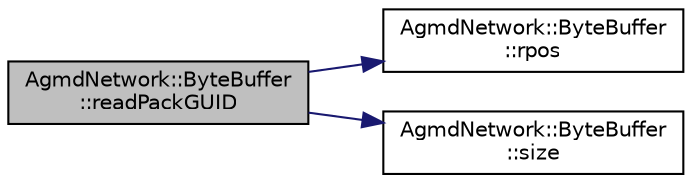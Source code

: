 digraph "AgmdNetwork::ByteBuffer::readPackGUID"
{
  edge [fontname="Helvetica",fontsize="10",labelfontname="Helvetica",labelfontsize="10"];
  node [fontname="Helvetica",fontsize="10",shape=record];
  rankdir="LR";
  Node1 [label="AgmdNetwork::ByteBuffer\l::readPackGUID",height=0.2,width=0.4,color="black", fillcolor="grey75", style="filled" fontcolor="black"];
  Node1 -> Node2 [color="midnightblue",fontsize="10",style="solid",fontname="Helvetica"];
  Node2 [label="AgmdNetwork::ByteBuffer\l::rpos",height=0.2,width=0.4,color="black", fillcolor="white", style="filled",URL="$class_agmd_network_1_1_byte_buffer.html#a9828e2a90807d2dd1830cdb81f579dd8"];
  Node1 -> Node3 [color="midnightblue",fontsize="10",style="solid",fontname="Helvetica"];
  Node3 [label="AgmdNetwork::ByteBuffer\l::size",height=0.2,width=0.4,color="black", fillcolor="white", style="filled",URL="$class_agmd_network_1_1_byte_buffer.html#a098026cc32635b486d7df2cfca21c192"];
}
